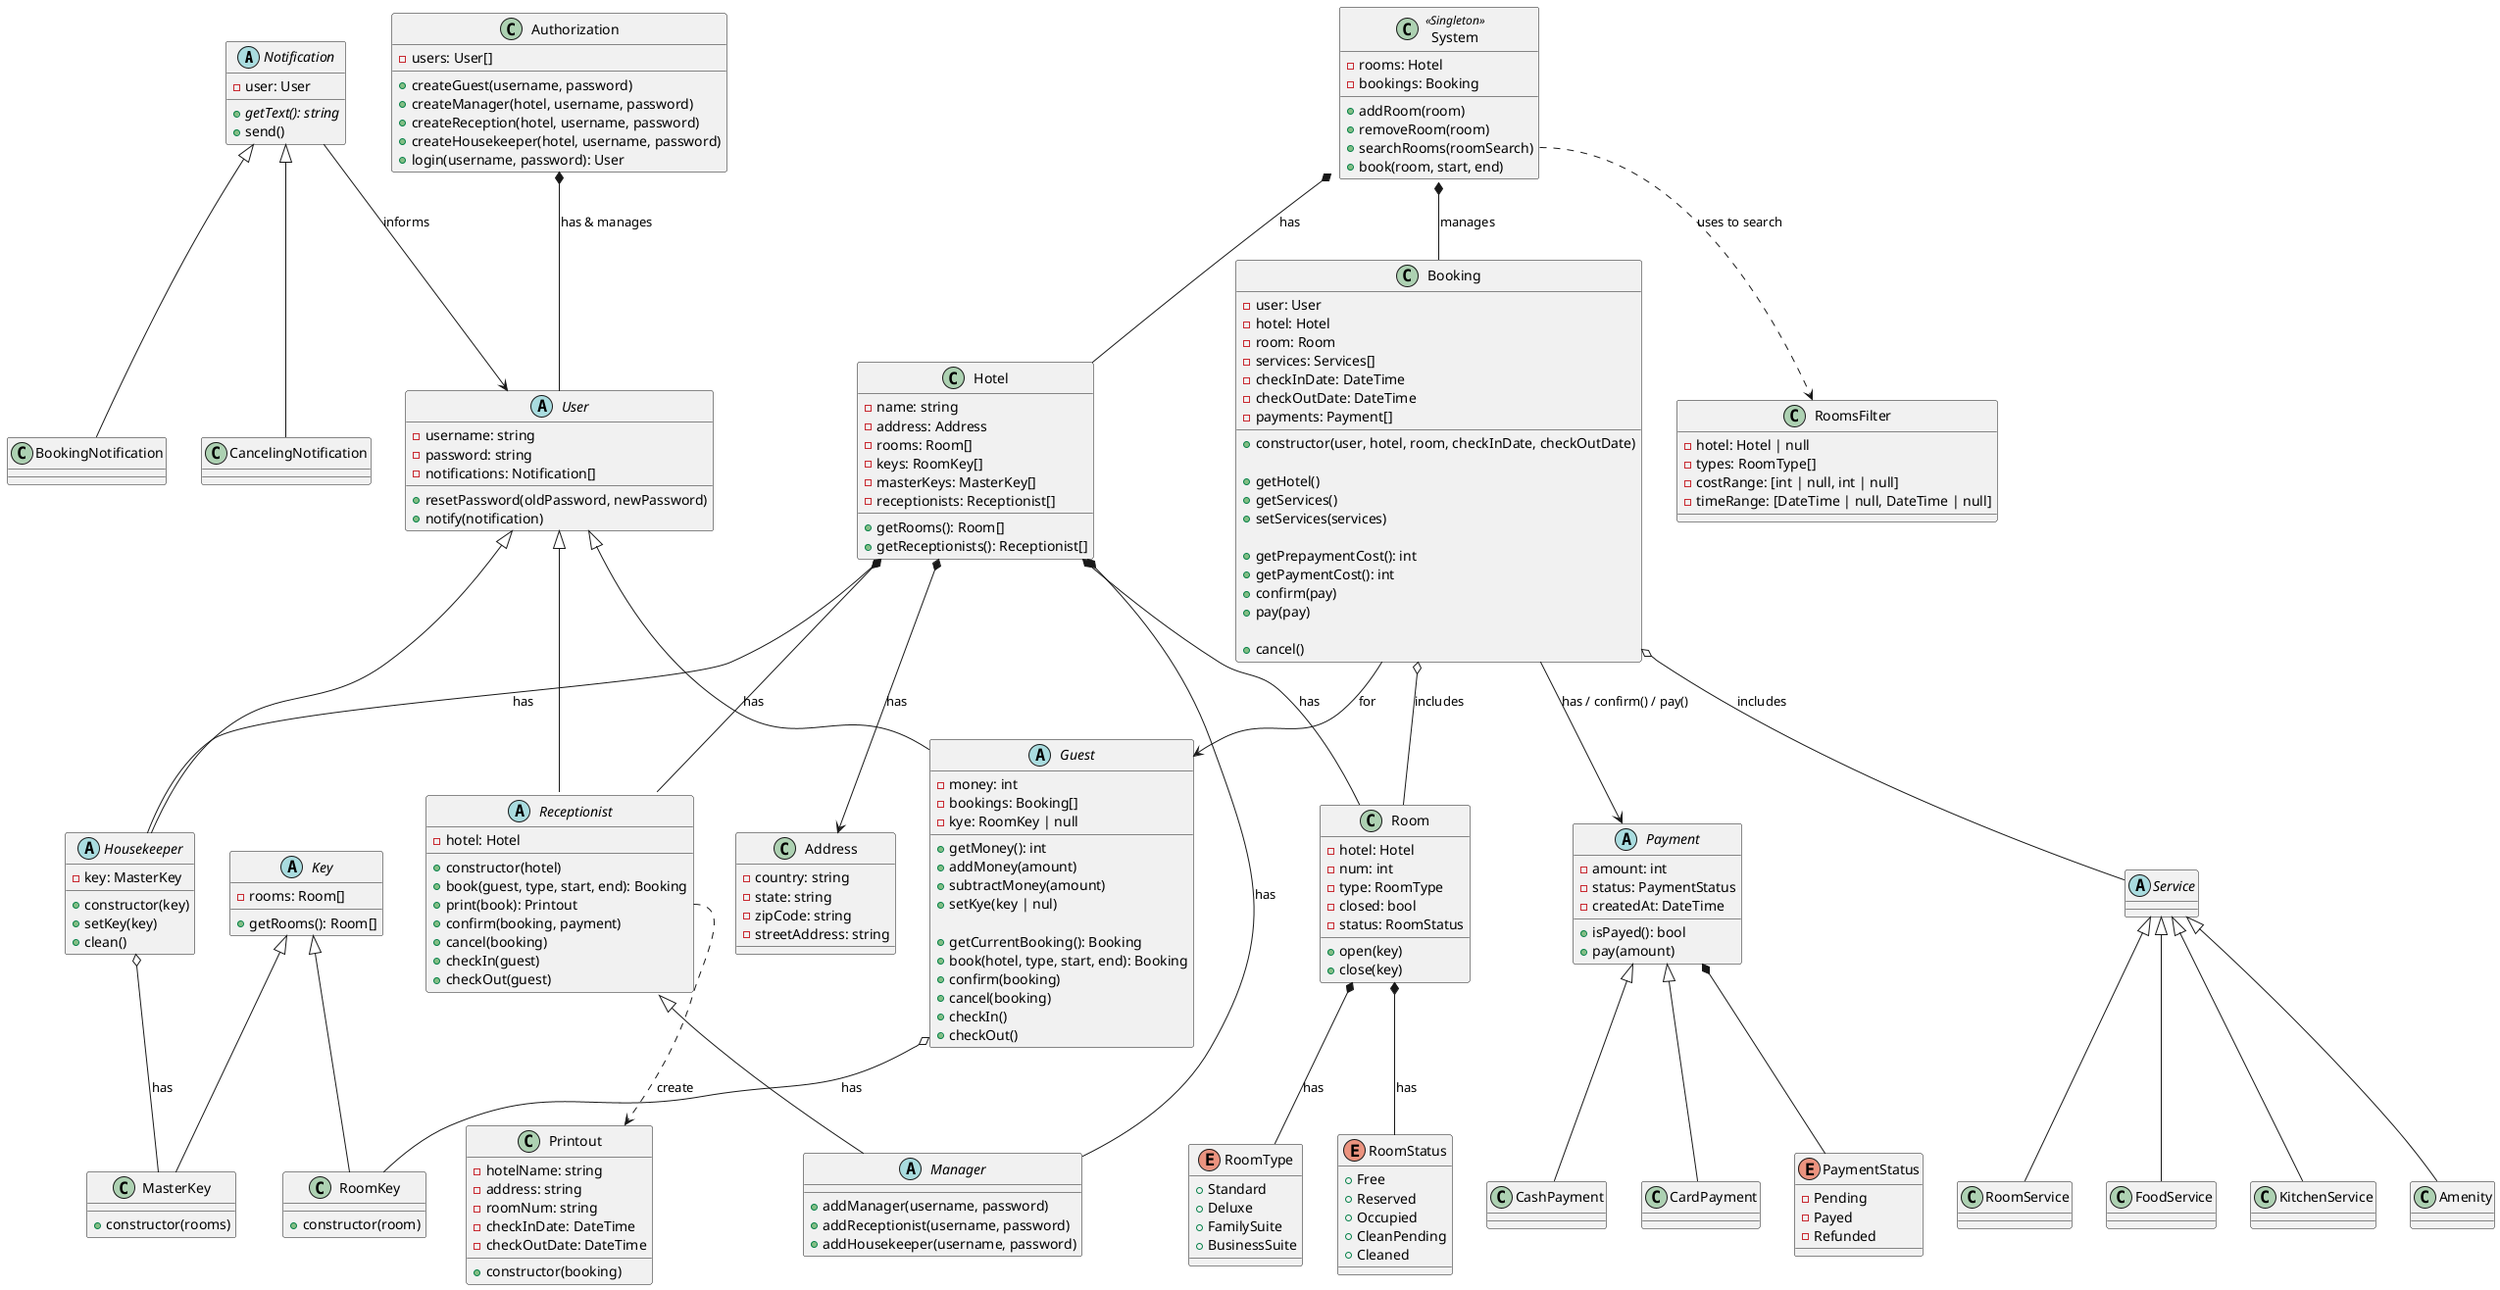 @startuml
abstract class Notification {
    - user: User
    + {abstract} getText(): string
    + send()
}
Notification --> User: informs

class BookingNotification extends Notification {
}

class CancelingNotification extends Notification {
}

enum PaymentStatus {
    - Pending
    - Payed
    - Refunded
}

abstract class Payment {
    - amount: int
    - status: PaymentStatus
    - createdAt: DateTime
    + isPayed(): bool
    + pay(amount)
}
Payment *-- PaymentStatus

class CashPayment extends Payment {
}

class CardPayment extends Payment {
}


abstract class Key {
    - rooms: Room[]
    + getRooms(): Room[]
}

class RoomKey extends Key {
    + constructor(room)
}

class MasterKey extends Key {
    + constructor(rooms)
}

enum RoomType {
    + Standard
    + Deluxe
    + FamilySuite
    + BusinessSuite
}

enum RoomStatus {
    + Free
    + Reserved
    + Occupied
    + CleanPending
    + Cleaned
}

class Room {
   - hotel: Hotel
   - num: int
   - type: RoomType
   - closed: bool
   - status: RoomStatus
   + open(key)
   + close(key)
}
'RoomService --> Hotel: belongs
Room *-- RoomType: has
Room *-- RoomStatus: has
'RoomService ..> Key: open()/close() by


abstract class Service {
}

class RoomService extends Service {
}

class FoodService extends Service {
}

class KitchenService extends Service {
}

class Amenity extends Service {
}


class Booking {
    - user: User
    - hotel: Hotel
    - room: Room
    - services: Services[]
    - checkInDate: DateTime
    - checkOutDate: DateTime
    - payments: Payment[]
    + constructor(user, hotel, room, checkInDate, checkOutDate)

    + getHotel()
    + getServices()
    + setServices(services)

    + getPrepaymentCost(): int
    + getPaymentCost(): int
    + confirm(pay)
    + pay(pay)

    + cancel()
}
Booking --> Guest: for
Booking o-- Room: includes
Booking o-- Service: includes
Booking --> Payment: has / confirm() / pay()

class Printout {
    + constructor(booking)
    - hotelName: string
    - address: string
    - roomNum: string
    - checkInDate: DateTime
    - checkOutDate: DateTime
}
'Printout ..> Booking: of

class Address {
    - country: string
    - state: string
    - zipCode: string
    - streetAddress: string
}

class Hotel {
    - name: string
    - address: Address
    - rooms: Room[]
    - keys: RoomKey[]
    - masterKeys: MasterKey[]
    - receptionists: Receptionist[]
    + getRooms(): Room[]
    + getReceptionists(): Receptionist[]
}
Hotel *--> Address: has
Hotel *-- Room: has
Hotel *-- Manager: has
Hotel *-- Housekeeper: has
Hotel *-- Receptionist: has


abstract class User {
    - username: string
    - password: string
    - notifications: Notification[]
    + resetPassword(oldPassword, newPassword)
    + notify(notification)
}

abstract class Guest extends User {
    - money: int
    - bookings: Booking[]
    - kye: RoomKey | null
    + getMoney(): int
    + addMoney(amount)
    + subtractMoney(amount)
    + setKye(key | nul)

    + getCurrentBooking(): Booking
    + book(hotel, type, start, end): Booking
    + confirm(booking)
    + cancel(booking)
    + checkIn()
    + checkOut()
}
Guest o-- RoomKey: has
'Guest ..> System: book() \n checkIn() \n checkOut()

abstract class Receptionist extends User {
    - hotel: Hotel
    + constructor(hotel)
    + book(guest, type, start, end): Booking
    + print(book): Printout
    + confirm(booking, payment)
    + cancel(booking)
    + checkIn(guest)
    + checkOut(guest)
}
'Receptionist ..> Hotel: of
'Receptionist ..> Booking: works with
'Receptionist ..> Guest: works with
Receptionist::print ..> Printout: create

abstract class Manager extends Receptionist {
    + addManager(username, password)
    + addReceptionist(username, password)
    + addHousekeeper(username, password)
}
'Manager ..> Authorization: manages employs

abstract class Housekeeper extends User {
    - key: MasterKey
    + constructor(key)
    + setKey(key)
    + clean()
}
Housekeeper o-- MasterKey: has
'Housekeeper ..> RoomService: clean

class Authorization {
    - users: User[]
    + createGuest(username, password)
    + createManager(hotel, username, password)
    + createReception(hotel, username, password)
    + createHousekeeper(hotel, username, password)
    + login(username, password): User
}
Authorization *-- User: has & manages

class RoomsFilter {
    - hotel: Hotel | null
    - types: RoomType[]
    - costRange: [int | null, int | null]
    - timeRange: [DateTime | null, DateTime | null]
}

class System <<Singleton>> {
    - rooms: Hotel
    - bookings: Booking
    + addRoom(room)
    + removeRoom(room)
    + searchRooms(roomSearch)
    + book(room, start, end)
}
System *-- Hotel: has
System *-- Booking: manages
System::search ..> RoomsFilter: uses to search
'System ..> RoomService: provides

@enduml
